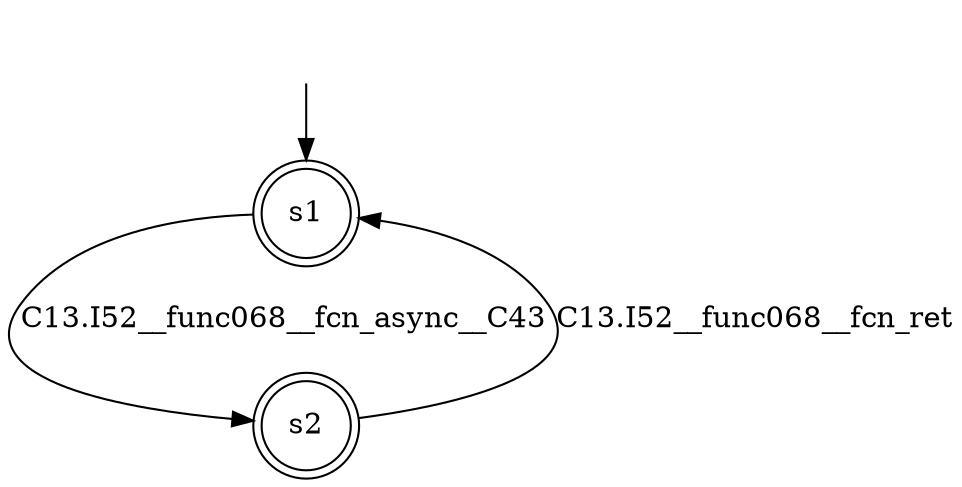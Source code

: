 digraph automaton {
	1 [label=<s1> shape="doublecircle"];
	2 [label=<s2> shape="doublecircle"];
	__init1 [label=<> shape="none"];
	__init1 -> 1;
	1 -> 2 [label=<C13.I52__func068__fcn_async__C43> id="1-0-2"];
	2 -> 1 [label=<C13.I52__func068__fcn_ret> id="2-0-1"];
}

